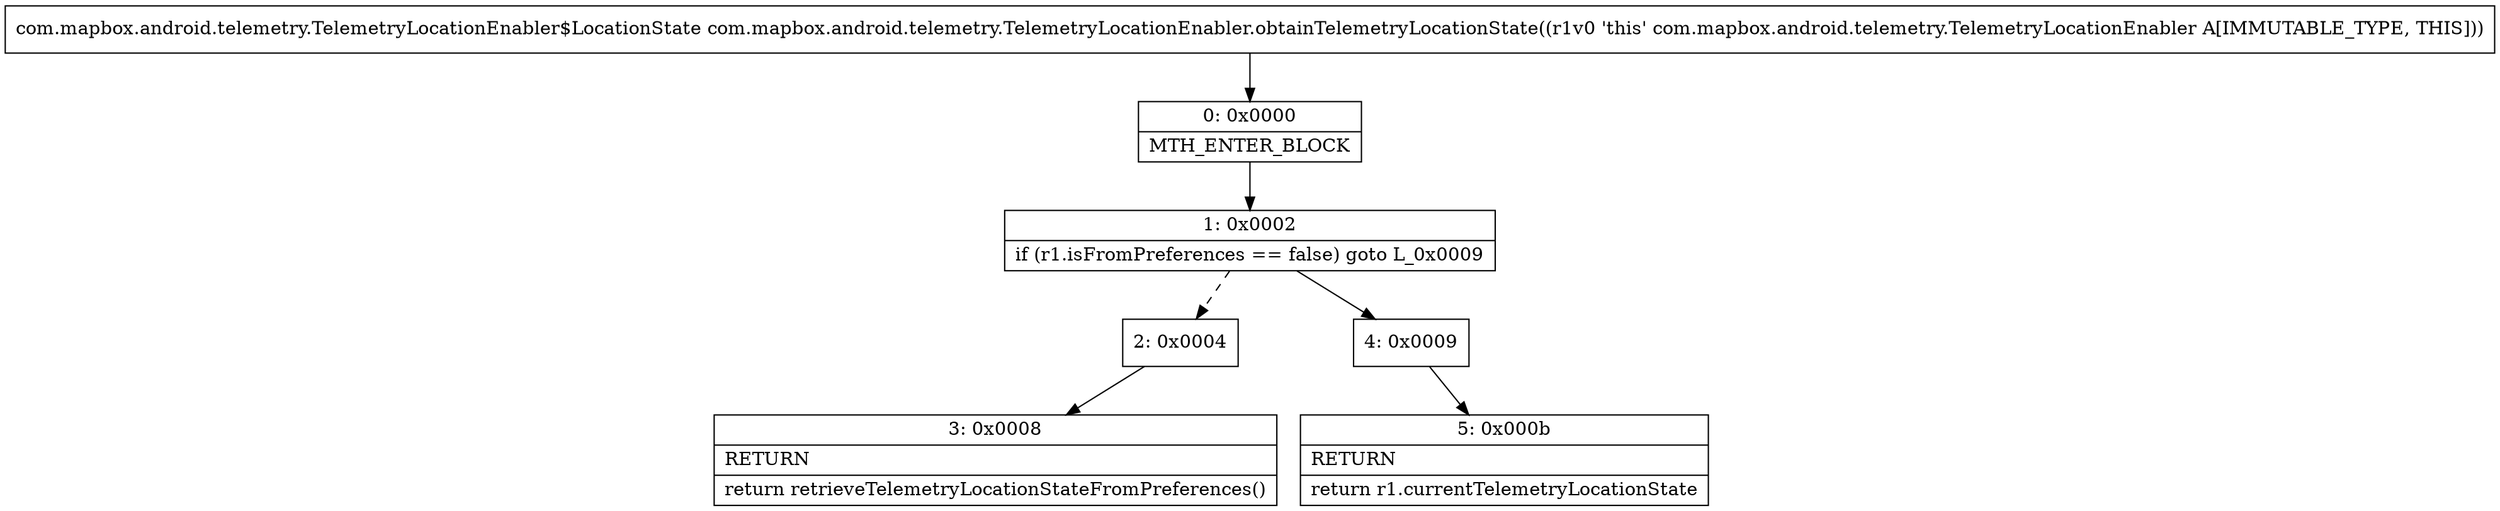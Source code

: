 digraph "CFG forcom.mapbox.android.telemetry.TelemetryLocationEnabler.obtainTelemetryLocationState()Lcom\/mapbox\/android\/telemetry\/TelemetryLocationEnabler$LocationState;" {
Node_0 [shape=record,label="{0\:\ 0x0000|MTH_ENTER_BLOCK\l}"];
Node_1 [shape=record,label="{1\:\ 0x0002|if (r1.isFromPreferences == false) goto L_0x0009\l}"];
Node_2 [shape=record,label="{2\:\ 0x0004}"];
Node_3 [shape=record,label="{3\:\ 0x0008|RETURN\l|return retrieveTelemetryLocationStateFromPreferences()\l}"];
Node_4 [shape=record,label="{4\:\ 0x0009}"];
Node_5 [shape=record,label="{5\:\ 0x000b|RETURN\l|return r1.currentTelemetryLocationState\l}"];
MethodNode[shape=record,label="{com.mapbox.android.telemetry.TelemetryLocationEnabler$LocationState com.mapbox.android.telemetry.TelemetryLocationEnabler.obtainTelemetryLocationState((r1v0 'this' com.mapbox.android.telemetry.TelemetryLocationEnabler A[IMMUTABLE_TYPE, THIS])) }"];
MethodNode -> Node_0;
Node_0 -> Node_1;
Node_1 -> Node_2[style=dashed];
Node_1 -> Node_4;
Node_2 -> Node_3;
Node_4 -> Node_5;
}

